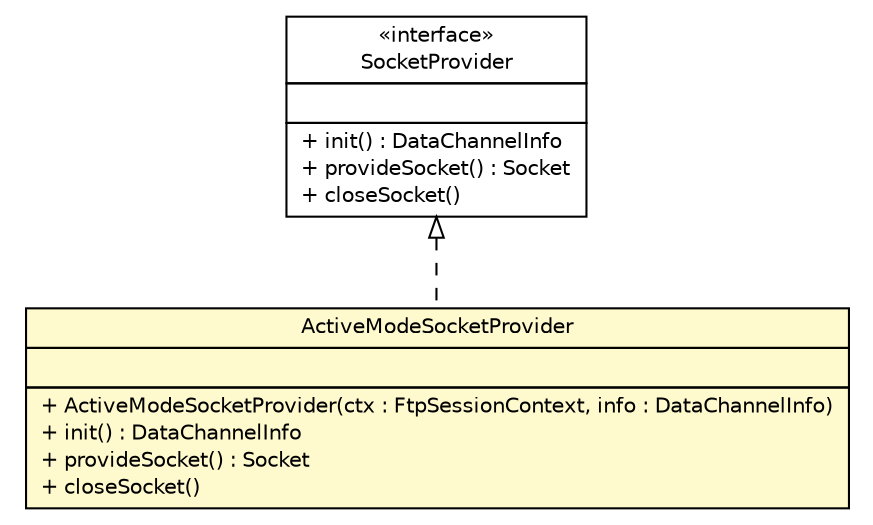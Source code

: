 #!/usr/local/bin/dot
#
# Class diagram 
# Generated by UMLGraph version 5.1 (http://www.umlgraph.org/)
#

digraph G {
	edge [fontname="Helvetica",fontsize=10,labelfontname="Helvetica",labelfontsize=10];
	node [fontname="Helvetica",fontsize=10,shape=plaintext];
	nodesep=0.25;
	ranksep=0.5;
	// com.apporiented.hermesftp.cmd.SocketProvider
	c10512 [label=<<table title="com.apporiented.hermesftp.cmd.SocketProvider" border="0" cellborder="1" cellspacing="0" cellpadding="2" port="p" href="./SocketProvider.html">
		<tr><td><table border="0" cellspacing="0" cellpadding="1">
<tr><td align="center" balign="center"> &#171;interface&#187; </td></tr>
<tr><td align="center" balign="center"> SocketProvider </td></tr>
		</table></td></tr>
		<tr><td><table border="0" cellspacing="0" cellpadding="1">
<tr><td align="left" balign="left">  </td></tr>
		</table></td></tr>
		<tr><td><table border="0" cellspacing="0" cellpadding="1">
<tr><td align="left" balign="left"> + init() : DataChannelInfo </td></tr>
<tr><td align="left" balign="left"> + provideSocket() : Socket </td></tr>
<tr><td align="left" balign="left"> + closeSocket() </td></tr>
		</table></td></tr>
		</table>>, fontname="Helvetica", fontcolor="black", fontsize=10.0];
	// com.apporiented.hermesftp.cmd.ActiveModeSocketProvider
	c10519 [label=<<table title="com.apporiented.hermesftp.cmd.ActiveModeSocketProvider" border="0" cellborder="1" cellspacing="0" cellpadding="2" port="p" bgcolor="lemonChiffon" href="./ActiveModeSocketProvider.html">
		<tr><td><table border="0" cellspacing="0" cellpadding="1">
<tr><td align="center" balign="center"> ActiveModeSocketProvider </td></tr>
		</table></td></tr>
		<tr><td><table border="0" cellspacing="0" cellpadding="1">
<tr><td align="left" balign="left">  </td></tr>
		</table></td></tr>
		<tr><td><table border="0" cellspacing="0" cellpadding="1">
<tr><td align="left" balign="left"> + ActiveModeSocketProvider(ctx : FtpSessionContext, info : DataChannelInfo) </td></tr>
<tr><td align="left" balign="left"> + init() : DataChannelInfo </td></tr>
<tr><td align="left" balign="left"> + provideSocket() : Socket </td></tr>
<tr><td align="left" balign="left"> + closeSocket() </td></tr>
		</table></td></tr>
		</table>>, fontname="Helvetica", fontcolor="black", fontsize=10.0];
	//com.apporiented.hermesftp.cmd.ActiveModeSocketProvider implements com.apporiented.hermesftp.cmd.SocketProvider
	c10512:p -> c10519:p [dir=back,arrowtail=empty,style=dashed];
}

